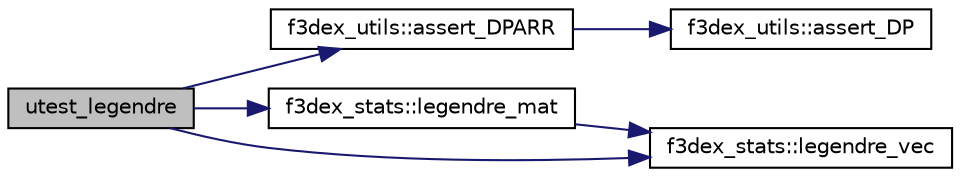 digraph G
{
  edge [fontname="Helvetica",fontsize="10",labelfontname="Helvetica",labelfontsize="10"];
  node [fontname="Helvetica",fontsize="10",shape=record];
  rankdir=LR;
  Node1 [label="utest_legendre",height=0.2,width=0.4,color="black", fillcolor="grey75", style="filled" fontcolor="black"];
  Node1 -> Node2 [color="midnightblue",fontsize="10",style="solid",fontname="Helvetica"];
  Node2 [label="f3dex_utils::assert_DPARR",height=0.2,width=0.4,color="black", fillcolor="white", style="filled",URL="$namespacef3dex__utils.html#a234414d8daaf5e3bfd03754331b467ed",tooltip="Assert if two arrays are equal."];
  Node2 -> Node3 [color="midnightblue",fontsize="10",style="solid",fontname="Helvetica"];
  Node3 [label="f3dex_utils::assert_DP",height=0.2,width=0.4,color="black", fillcolor="white", style="filled",URL="$namespacef3dex__utils.html#ad4cb6613ee589637f453ef808466a0f9",tooltip="Assert if two doubles are equal."];
  Node1 -> Node4 [color="midnightblue",fontsize="10",style="solid",fontname="Helvetica"];
  Node4 [label="f3dex_stats::legendre_mat",height=0.2,width=0.4,color="black", fillcolor="white", style="filled",URL="$namespacef3dex__stats.html#aa2fb45e013179295e3b876ced9eff015",tooltip="Computes legendre coefs of an array using recurrence."];
  Node4 -> Node5 [color="midnightblue",fontsize="10",style="solid",fontname="Helvetica"];
  Node5 [label="f3dex_stats::legendre_vec",height=0.2,width=0.4,color="black", fillcolor="white", style="filled",URL="$namespacef3dex__stats.html#a1f360b2a41b5a63c3379390a55ef07b2",tooltip="Computes legendre coefs of a double using recurrence."];
  Node1 -> Node5 [color="midnightblue",fontsize="10",style="solid",fontname="Helvetica"];
}
